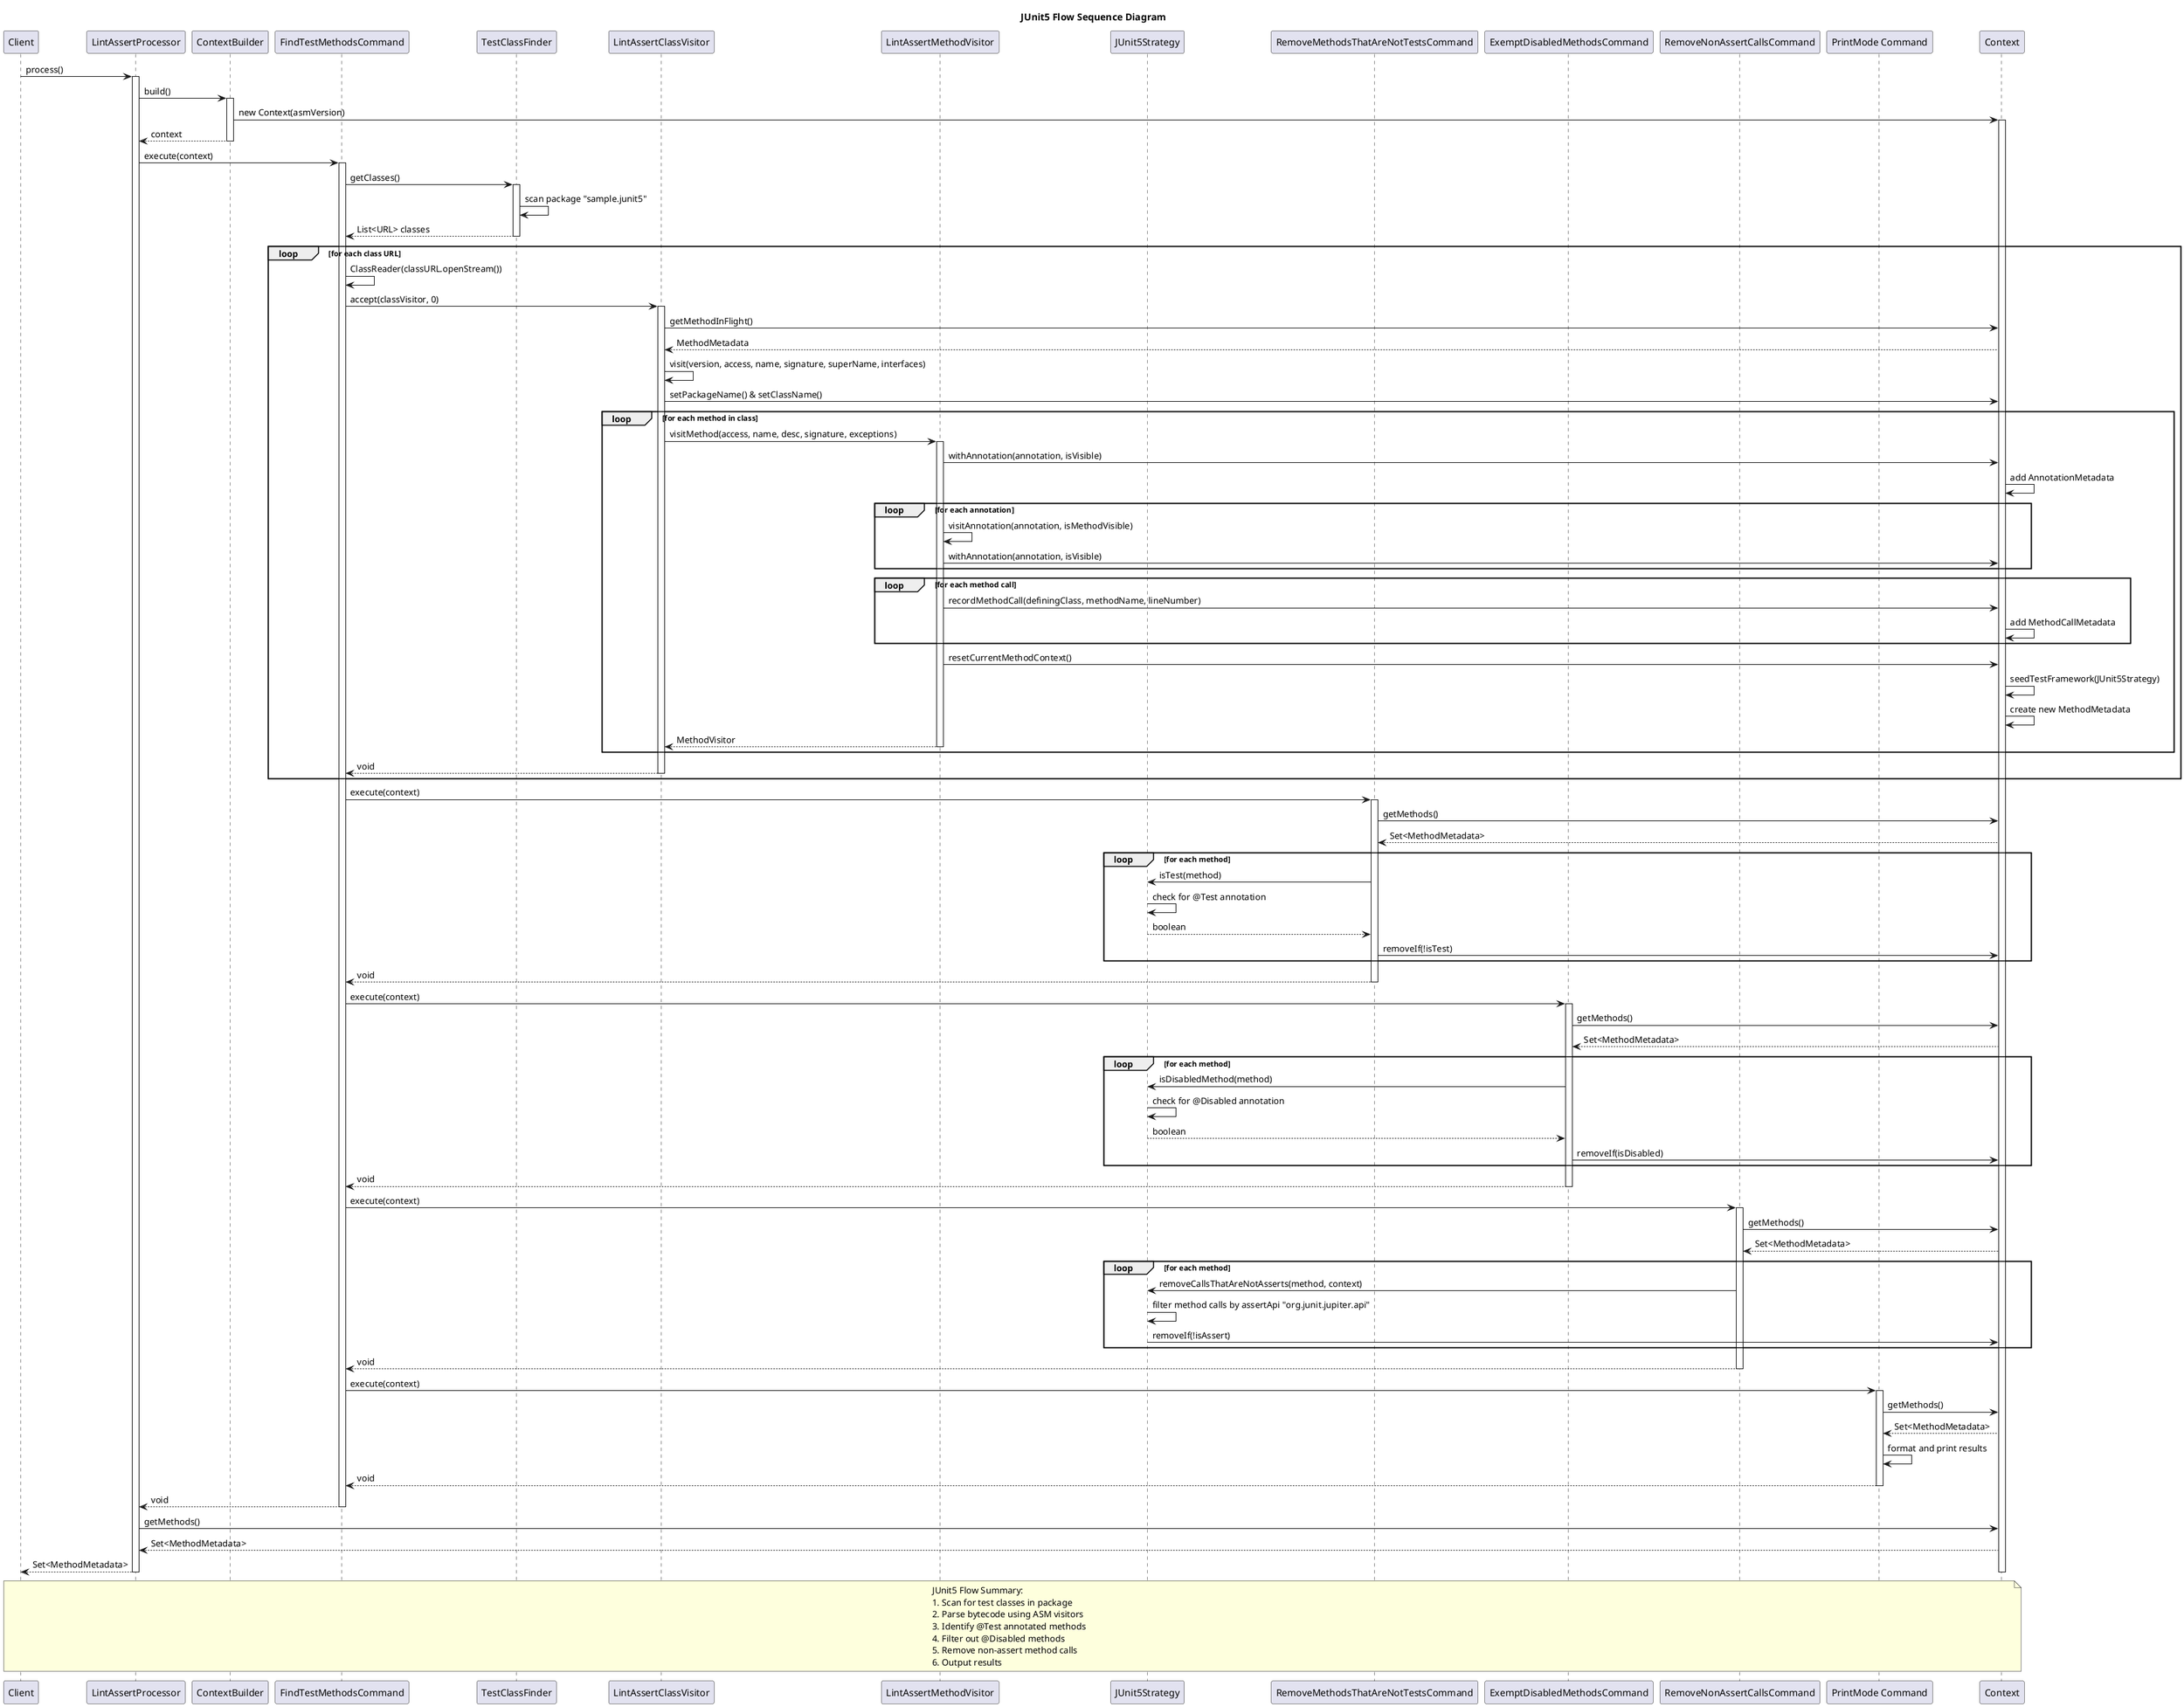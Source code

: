 @startuml JUnit5 Flow Sequence Diagram

title JUnit5 Flow Sequence Diagram

participant "Client" as C
participant "LintAssertProcessor" as LAP
participant "ContextBuilder" as CB
participant "FindTestMethodsCommand" as FTMC
participant "TestClassFinder" as TCF
participant "LintAssertClassVisitor" as LACV
participant "LintAssertMethodVisitor" as LAMV
participant "JUnit5Strategy" as J5S
participant "RemoveMethodsThatAreNotTestsCommand" as RMNTC
participant "ExemptDisabledMethodsCommand" as EDMC
participant "RemoveNonAssertCallsCommand" as RNAC
participant "PrintMode Command" as PMC
participant "Context" as CTX

C -> LAP: process()
activate LAP

LAP -> CB: build()
activate CB
CB -> CTX: new Context(asmVersion)
activate CTX
CB --> LAP: context
deactivate CB

LAP -> FTMC: execute(context)
activate FTMC

FTMC -> TCF: getClasses()
activate TCF
TCF -> TCF: scan package "sample.junit5"
TCF --> FTMC: List<URL> classes
deactivate TCF

loop for each class URL
    FTMC -> FTMC: ClassReader(classURL.openStream())
    FTMC -> LACV: accept(classVisitor, 0)
    activate LACV
    
    LACV -> CTX: getMethodInFlight()
    CTX --> LACV: MethodMetadata
    
    LACV -> LACV: visit(version, access, name, signature, superName, interfaces)
    LACV -> CTX: setPackageName() & setClassName()
    
    loop for each method in class
        LACV -> LAMV: visitMethod(access, name, desc, signature, exceptions)
        activate LAMV
        
        LAMV -> CTX: withAnnotation(annotation, isVisible)
        CTX -> CTX: add AnnotationMetadata
        
        loop for each annotation
            LAMV -> LAMV: visitAnnotation(annotation, isMethodVisible)
            LAMV -> CTX: withAnnotation(annotation, isVisible)
        end
        
        loop for each method call
            LAMV -> CTX: recordMethodCall(definingClass, methodName, lineNumber)
            CTX -> CTX: add MethodCallMetadata
        end
        
        LAMV -> CTX: resetCurrentMethodContext()
        CTX -> CTX: seedTestFramework(JUnit5Strategy)
        CTX -> CTX: create new MethodMetadata
        
        LAMV --> LACV: MethodVisitor
        deactivate LAMV
    end
    
    LACV --> FTMC: void
    deactivate LACV
end

FTMC -> RMNTC: execute(context)
activate RMNTC
RMNTC -> CTX: getMethods()
CTX --> RMNTC: Set<MethodMetadata>

loop for each method
    RMNTC -> J5S: isTest(method)
    J5S -> J5S: check for @Test annotation
    J5S --> RMNTC: boolean
    RMNTC -> CTX: removeIf(!isTest)
end
RMNTC --> FTMC: void
deactivate RMNTC

FTMC -> EDMC: execute(context)
activate EDMC
EDMC -> CTX: getMethods()
CTX --> EDMC: Set<MethodMetadata>

loop for each method
    EDMC -> J5S: isDisabledMethod(method)
    J5S -> J5S: check for @Disabled annotation
    J5S --> EDMC: boolean
    EDMC -> CTX: removeIf(isDisabled)
end
EDMC --> FTMC: void
deactivate EDMC

FTMC -> RNAC: execute(context)
activate RNAC
RNAC -> CTX: getMethods()
CTX --> RNAC: Set<MethodMetadata>

loop for each method
    RNAC -> J5S: removeCallsThatAreNotAsserts(method, context)
    J5S -> J5S: filter method calls by assertApi "org.junit.jupiter.api"
    J5S -> CTX: removeIf(!isAssert)
end
RNAC --> FTMC: void
deactivate RNAC

FTMC -> PMC: execute(context)
activate PMC
PMC -> CTX: getMethods()
CTX --> PMC: Set<MethodMetadata>
PMC -> PMC: format and print results
PMC --> FTMC: void
deactivate PMC

FTMC --> LAP: void
deactivate FTMC

LAP -> CTX: getMethods()
CTX --> LAP: Set<MethodMetadata>
LAP --> C: Set<MethodMetadata>
deactivate LAP
deactivate CTX

note over C, CTX
JUnit5 Flow Summary:
1. Scan for test classes in package
2. Parse bytecode using ASM visitors
3. Identify @Test annotated methods
4. Filter out @Disabled methods
5. Remove non-assert method calls
6. Output results
end note

@enduml
